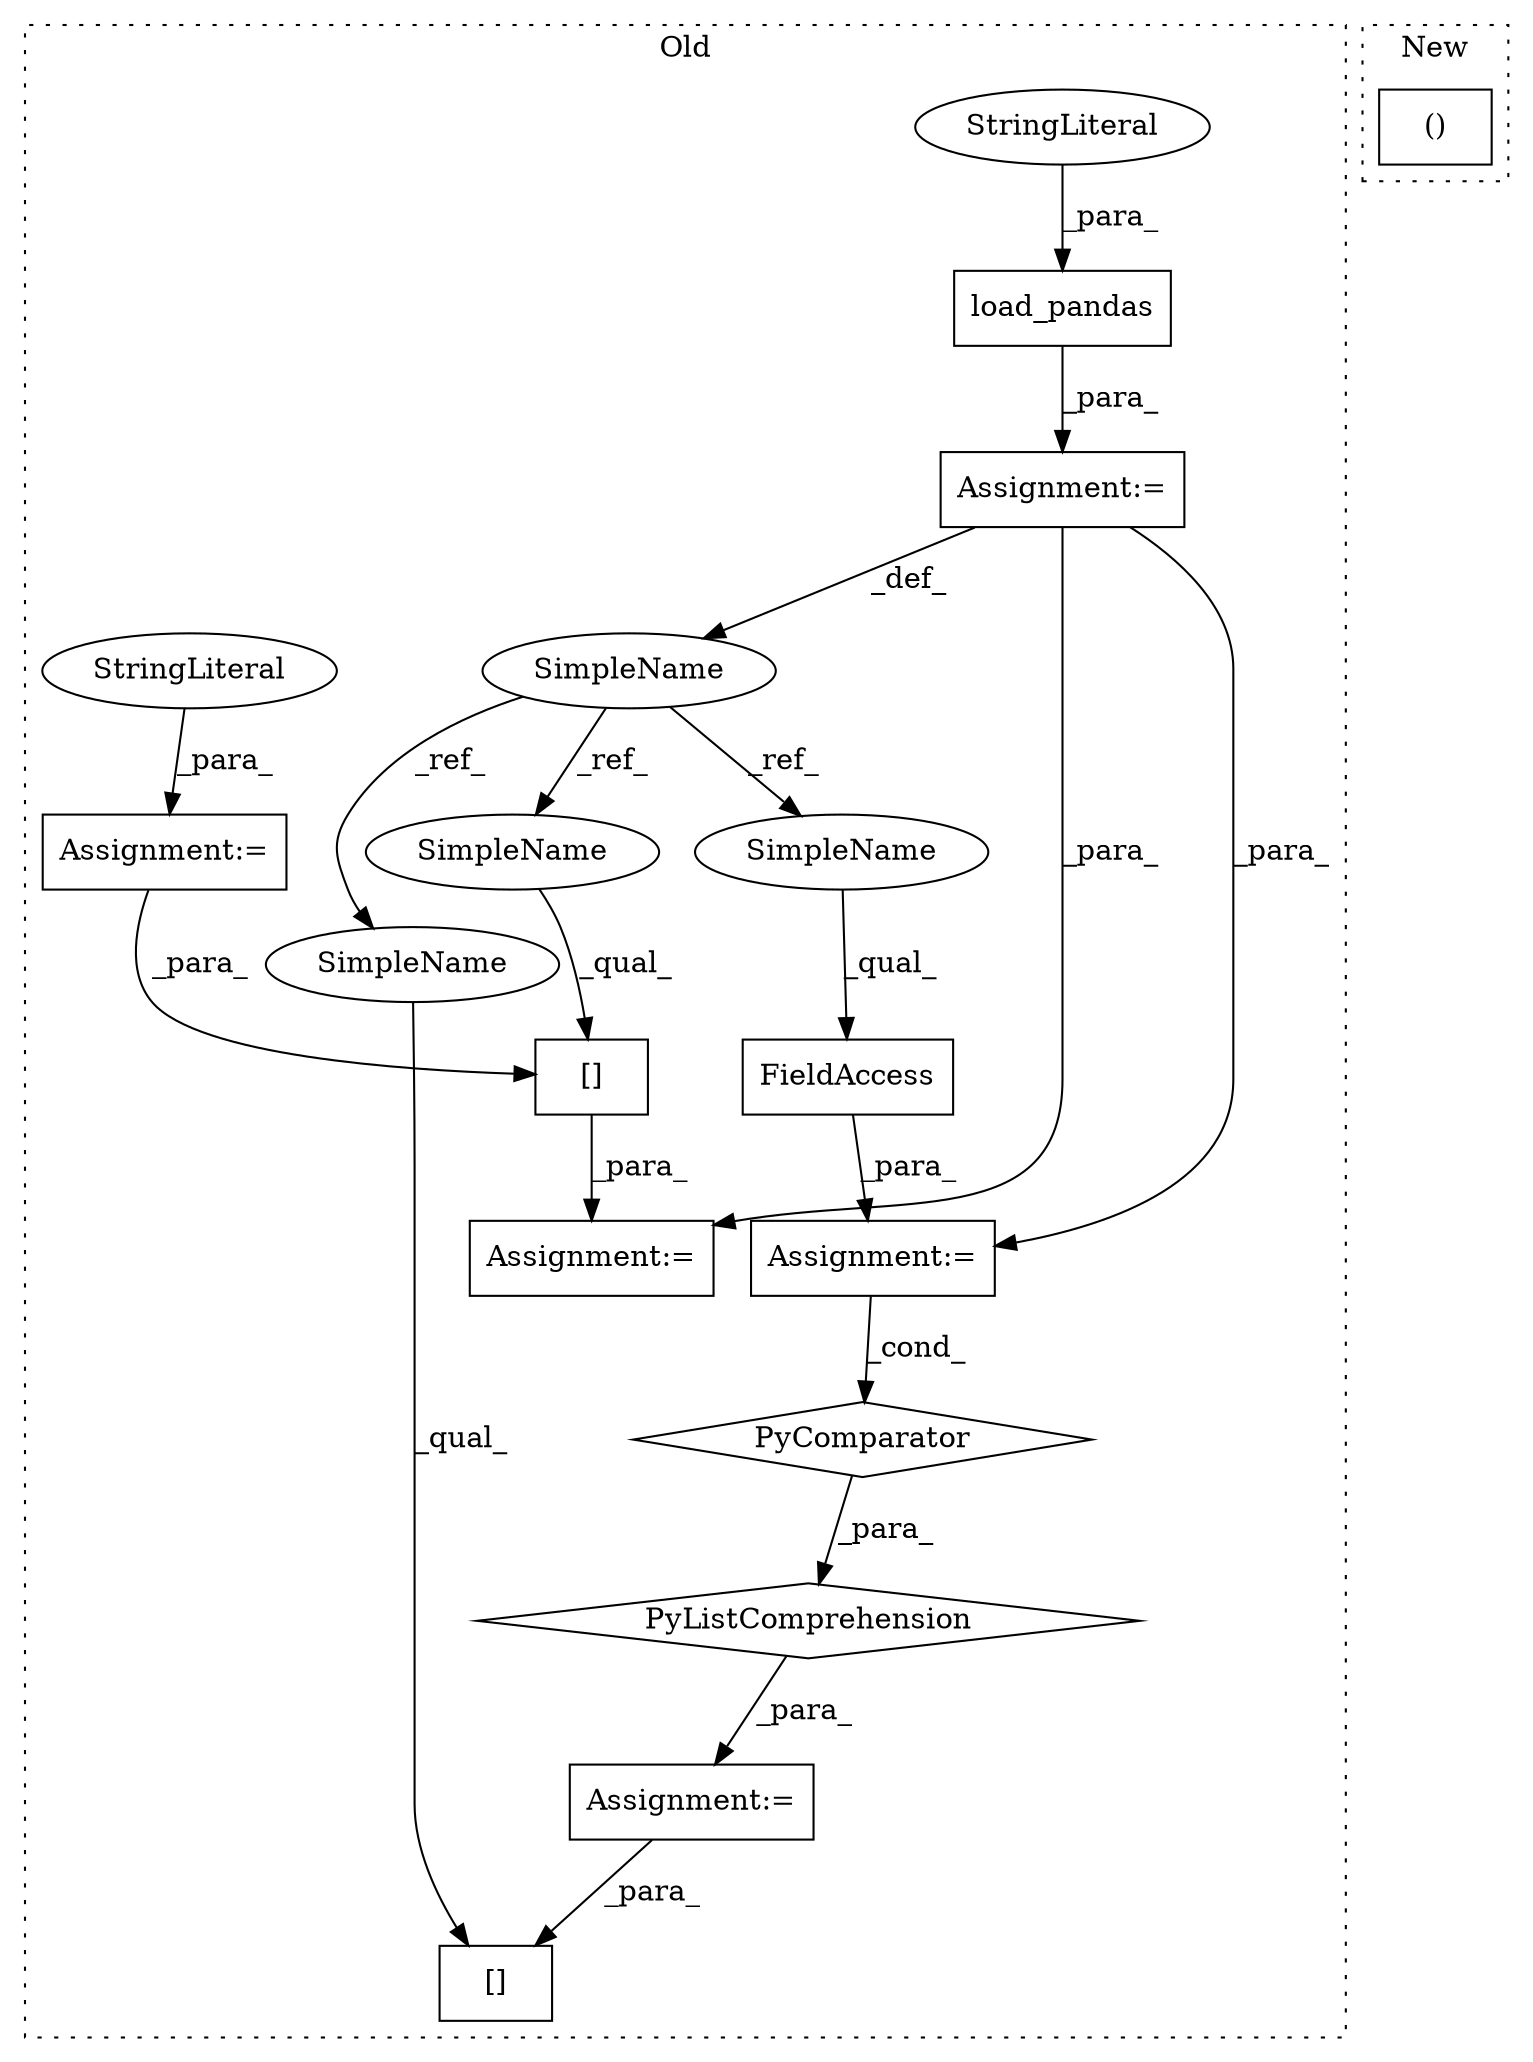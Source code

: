 digraph G {
subgraph cluster0 {
1 [label="load_pandas" a="32" s="3785,3807" l="12,1" shape="box"];
3 [label="[]" a="2" s="4000,4009" l="3,1" shape="box"];
4 [label="Assignment:=" a="7" s="3779" l="1" shape="box"];
5 [label="Assignment:=" a="7" s="3999" l="1" shape="box"];
6 [label="StringLiteral" a="45" s="3797" l="10" shape="ellipse"];
7 [label="Assignment:=" a="7" s="3820" l="1" shape="box"];
8 [label="Assignment:=" a="7" s="3843" l="12" shape="box"];
9 [label="StringLiteral" a="45" s="3821" l="8" shape="ellipse"];
10 [label="PyComparator" a="113" s="3916" l="38" shape="diamond"];
11 [label="[]" a="2" s="3979,3990" l="3,1" shape="box"];
12 [label="FieldAccess" a="22" s="3925" l="10" shape="box"];
13 [label="SimpleName" a="42" s="3777" l="2" shape="ellipse"];
14 [label="PyListComprehension" a="109" s="3855" l="107" shape="diamond"];
15 [label="Assignment:=" a="7" s="3916" l="38" shape="box"];
16 [label="SimpleName" a="42" s="3979" l="2" shape="ellipse"];
17 [label="SimpleName" a="42" s="3925" l="2" shape="ellipse"];
18 [label="SimpleName" a="42" s="4000" l="2" shape="ellipse"];
label = "Old";
style="dotted";
}
subgraph cluster1 {
2 [label="()" a="106" s="3827" l="15" shape="box"];
label = "New";
style="dotted";
}
1 -> 4 [label="_para_"];
3 -> 5 [label="_para_"];
4 -> 15 [label="_para_"];
4 -> 13 [label="_def_"];
4 -> 5 [label="_para_"];
6 -> 1 [label="_para_"];
7 -> 3 [label="_para_"];
8 -> 11 [label="_para_"];
9 -> 7 [label="_para_"];
10 -> 14 [label="_para_"];
12 -> 15 [label="_para_"];
13 -> 18 [label="_ref_"];
13 -> 16 [label="_ref_"];
13 -> 17 [label="_ref_"];
14 -> 8 [label="_para_"];
15 -> 10 [label="_cond_"];
16 -> 11 [label="_qual_"];
17 -> 12 [label="_qual_"];
18 -> 3 [label="_qual_"];
}